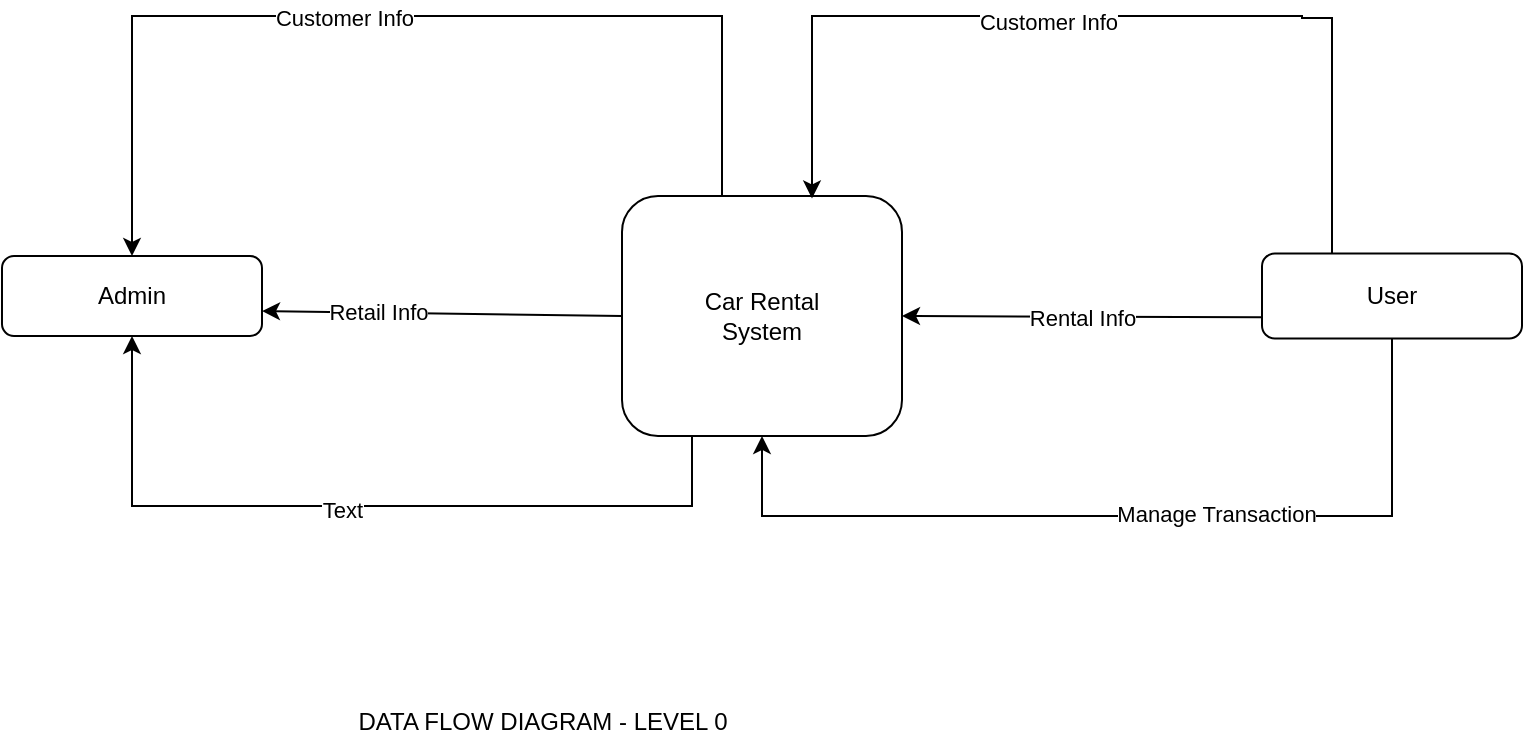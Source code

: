 <mxfile version="24.6.1" type="device">
  <diagram name="Page-1" id="1sUirBI9B5Q_mOUVWr8-">
    <mxGraphModel dx="1036" dy="654" grid="1" gridSize="10" guides="1" tooltips="1" connect="1" arrows="1" fold="1" page="1" pageScale="1" pageWidth="850" pageHeight="1100" math="0" shadow="0">
      <root>
        <mxCell id="0" />
        <mxCell id="1" parent="0" />
        <mxCell id="B0CBj3l1OAyqEAr3n8iD-9" style="edgeStyle=orthogonalEdgeStyle;rounded=0;orthogonalLoop=1;jettySize=auto;html=1;entryX=0.5;entryY=0;entryDx=0;entryDy=0;" parent="1" source="B0CBj3l1OAyqEAr3n8iD-2" target="B0CBj3l1OAyqEAr3n8iD-4" edge="1">
          <mxGeometry relative="1" as="geometry">
            <mxPoint x="80.0" y="209" as="targetPoint" />
            <mxPoint x="380.05" y="179" as="sourcePoint" />
            <Array as="points">
              <mxPoint x="380" y="130" />
              <mxPoint x="85" y="130" />
            </Array>
          </mxGeometry>
        </mxCell>
        <mxCell id="B0CBj3l1OAyqEAr3n8iD-17" value="Customer Info" style="edgeLabel;html=1;align=center;verticalAlign=middle;resizable=0;points=[];" parent="B0CBj3l1OAyqEAr3n8iD-9" vertex="1" connectable="0">
          <mxGeometry x="0.104" y="1" relative="1" as="geometry">
            <mxPoint as="offset" />
          </mxGeometry>
        </mxCell>
        <mxCell id="B0CBj3l1OAyqEAr3n8iD-13" style="edgeStyle=orthogonalEdgeStyle;rounded=0;orthogonalLoop=1;jettySize=auto;html=1;exitX=0.5;exitY=1;exitDx=0;exitDy=0;entryX=0.5;entryY=1;entryDx=0;entryDy=0;" parent="1" source="B0CBj3l1OAyqEAr3n8iD-3" target="B0CBj3l1OAyqEAr3n8iD-2" edge="1">
          <mxGeometry relative="1" as="geometry">
            <mxPoint x="400" y="420" as="targetPoint" />
            <Array as="points">
              <mxPoint x="715" y="380" />
              <mxPoint x="400" y="380" />
            </Array>
          </mxGeometry>
        </mxCell>
        <mxCell id="B0CBj3l1OAyqEAr3n8iD-22" value="Manage Transaction" style="edgeLabel;html=1;align=center;verticalAlign=middle;resizable=0;points=[];" parent="B0CBj3l1OAyqEAr3n8iD-13" vertex="1" connectable="0">
          <mxGeometry x="-0.202" y="-1" relative="1" as="geometry">
            <mxPoint as="offset" />
          </mxGeometry>
        </mxCell>
        <mxCell id="dMOsjY0Juy1-TdHD8-RV-13" style="edgeStyle=orthogonalEdgeStyle;rounded=0;orthogonalLoop=1;jettySize=auto;html=1;exitX=0.25;exitY=1;exitDx=0;exitDy=0;entryX=0.5;entryY=1;entryDx=0;entryDy=0;" parent="1" source="B0CBj3l1OAyqEAr3n8iD-2" target="B0CBj3l1OAyqEAr3n8iD-4" edge="1">
          <mxGeometry relative="1" as="geometry">
            <mxPoint x="80" y="370" as="targetPoint" />
            <Array as="points">
              <mxPoint x="365" y="375" />
              <mxPoint x="85" y="375" />
            </Array>
          </mxGeometry>
        </mxCell>
        <mxCell id="70fid_EDBqLkP0UaDSBR-2" value="Text" style="edgeLabel;html=1;align=center;verticalAlign=middle;resizable=0;points=[];" parent="dMOsjY0Juy1-TdHD8-RV-13" vertex="1" connectable="0">
          <mxGeometry x="0.052" y="2" relative="1" as="geometry">
            <mxPoint as="offset" />
          </mxGeometry>
        </mxCell>
        <mxCell id="B0CBj3l1OAyqEAr3n8iD-2" value="Car Rental&lt;div&gt;System&lt;/div&gt;" style="rounded=1;whiteSpace=wrap;html=1;" parent="1" vertex="1">
          <mxGeometry x="330" y="220" width="140" height="120" as="geometry" />
        </mxCell>
        <mxCell id="dMOsjY0Juy1-TdHD8-RV-10" style="edgeStyle=orthogonalEdgeStyle;rounded=0;orthogonalLoop=1;jettySize=auto;html=1;exitX=0.5;exitY=0;exitDx=0;exitDy=0;entryX=0.75;entryY=0;entryDx=0;entryDy=0;" parent="1" edge="1">
          <mxGeometry relative="1" as="geometry">
            <mxPoint x="425" y="221.25" as="targetPoint" />
            <mxPoint x="685" y="250" as="sourcePoint" />
            <Array as="points">
              <mxPoint x="685" y="131" />
              <mxPoint x="670" y="131" />
              <mxPoint x="530" y="130" />
              <mxPoint x="425" y="131" />
            </Array>
          </mxGeometry>
        </mxCell>
        <mxCell id="dMOsjY0Juy1-TdHD8-RV-11" value="Customer Info" style="edgeLabel;html=1;align=center;verticalAlign=middle;resizable=0;points=[];" parent="dMOsjY0Juy1-TdHD8-RV-10" vertex="1" connectable="0">
          <mxGeometry x="0.109" y="3" relative="1" as="geometry">
            <mxPoint x="-1" as="offset" />
          </mxGeometry>
        </mxCell>
        <mxCell id="B0CBj3l1OAyqEAr3n8iD-3" value="User" style="rounded=1;whiteSpace=wrap;html=1;" parent="1" vertex="1">
          <mxGeometry x="650" y="248.75" width="130" height="42.5" as="geometry" />
        </mxCell>
        <mxCell id="B0CBj3l1OAyqEAr3n8iD-4" value="Admin" style="rounded=1;whiteSpace=wrap;html=1;" parent="1" vertex="1">
          <mxGeometry x="20" y="250" width="130" height="40" as="geometry" />
        </mxCell>
        <mxCell id="B0CBj3l1OAyqEAr3n8iD-6" value="" style="endArrow=classic;html=1;rounded=0;entryX=1;entryY=0.5;entryDx=0;entryDy=0;exitX=0;exitY=0.5;exitDx=0;exitDy=0;" parent="1" source="B0CBj3l1OAyqEAr3n8iD-2" edge="1">
          <mxGeometry width="50" height="50" relative="1" as="geometry">
            <mxPoint x="330" y="282.5" as="sourcePoint" />
            <mxPoint x="150" y="277.5" as="targetPoint" />
            <Array as="points" />
          </mxGeometry>
        </mxCell>
        <mxCell id="B0CBj3l1OAyqEAr3n8iD-18" value="Retail Info" style="edgeLabel;html=1;align=center;verticalAlign=middle;resizable=0;points=[];" parent="B0CBj3l1OAyqEAr3n8iD-6" vertex="1" connectable="0">
          <mxGeometry x="0.353" y="-1" relative="1" as="geometry">
            <mxPoint as="offset" />
          </mxGeometry>
        </mxCell>
        <mxCell id="B0CBj3l1OAyqEAr3n8iD-12" value="" style="edgeStyle=none;orthogonalLoop=1;jettySize=auto;html=1;rounded=0;entryX=1;entryY=0.5;entryDx=0;entryDy=0;exitX=0;exitY=0.75;exitDx=0;exitDy=0;" parent="1" source="B0CBj3l1OAyqEAr3n8iD-3" target="B0CBj3l1OAyqEAr3n8iD-2" edge="1">
          <mxGeometry width="100" relative="1" as="geometry">
            <mxPoint x="460" y="250" as="sourcePoint" />
            <mxPoint x="560" y="250" as="targetPoint" />
            <Array as="points" />
          </mxGeometry>
        </mxCell>
        <mxCell id="B0CBj3l1OAyqEAr3n8iD-20" value="Rental Info" style="edgeLabel;html=1;align=center;verticalAlign=middle;resizable=0;points=[];" parent="B0CBj3l1OAyqEAr3n8iD-12" vertex="1" connectable="0">
          <mxGeometry x="-0.002" relative="1" as="geometry">
            <mxPoint as="offset" />
          </mxGeometry>
        </mxCell>
        <mxCell id="B0CBj3l1OAyqEAr3n8iD-23" value="DATA FLOW DIAGRAM - LEVEL 0" style="text;html=1;align=center;verticalAlign=middle;resizable=0;points=[];autosize=1;strokeColor=none;fillColor=none;" parent="1" vertex="1">
          <mxGeometry x="185" y="468" width="210" height="30" as="geometry" />
        </mxCell>
      </root>
    </mxGraphModel>
  </diagram>
</mxfile>
